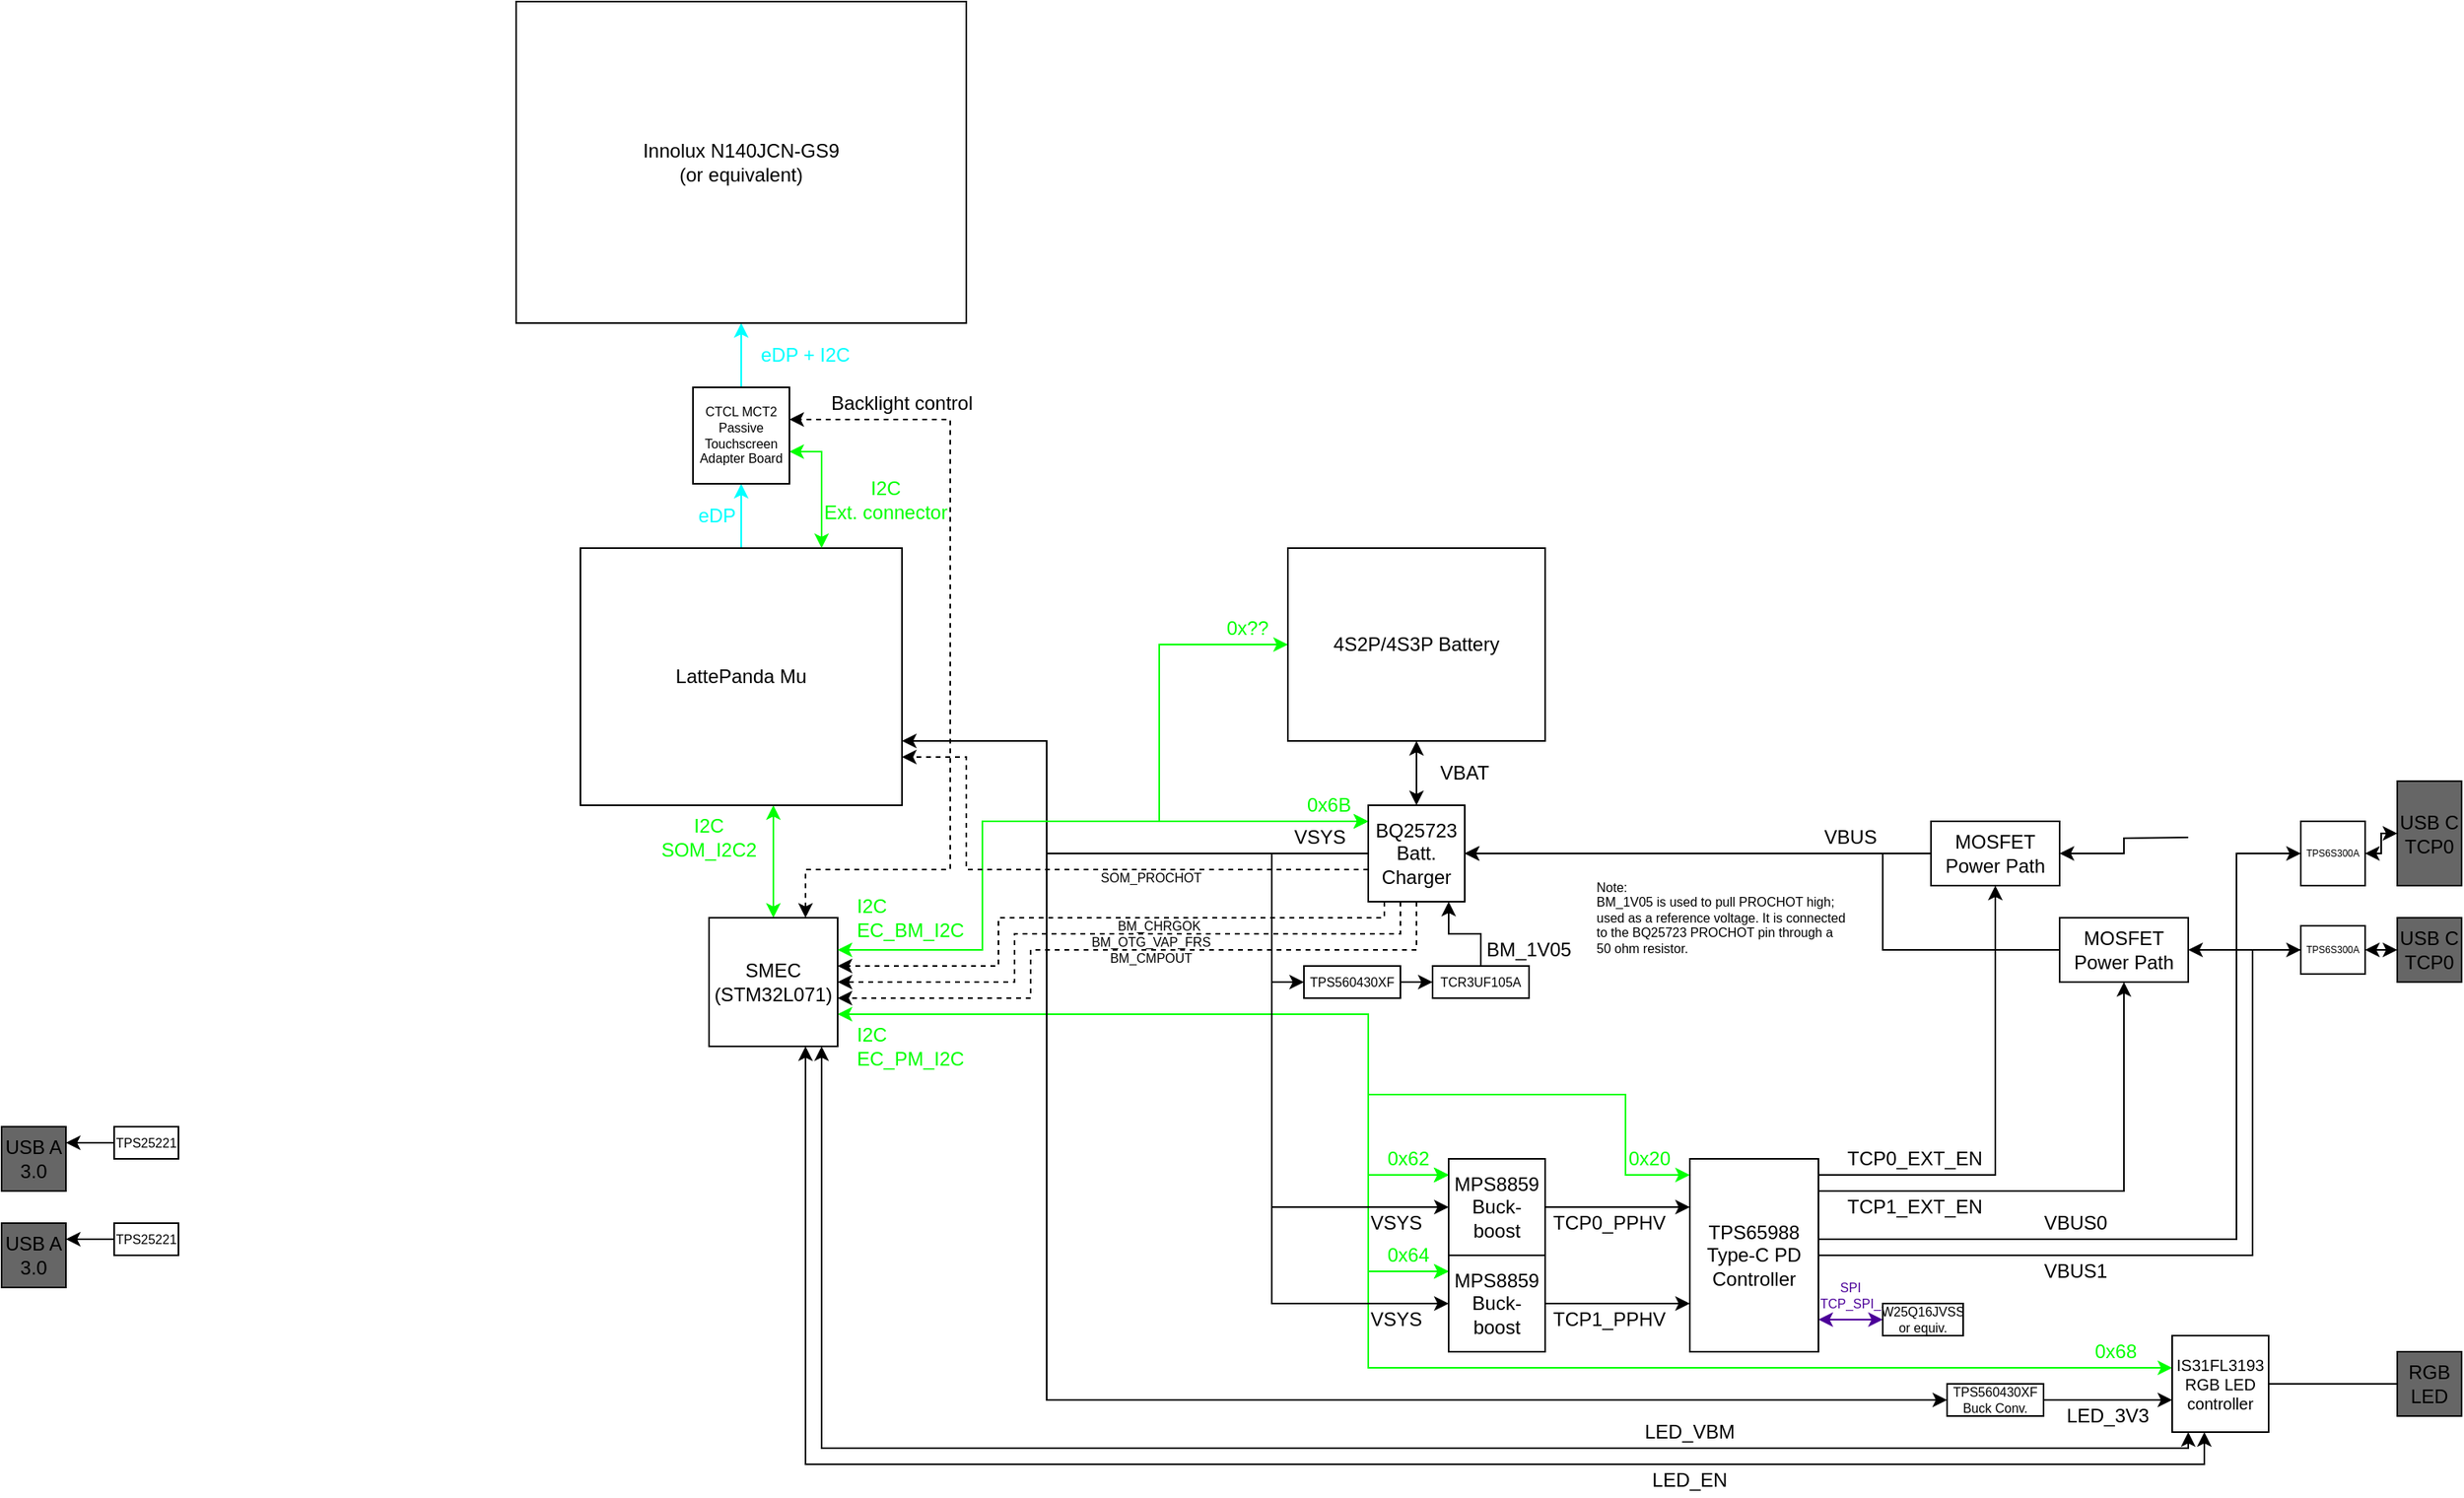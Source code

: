 <mxfile>
    <diagram id="gnzdYdhuvSY75RCVN-U1" name="Page-1">
        <mxGraphModel dx="305" dy="208" grid="1" gridSize="10" guides="1" tooltips="1" connect="1" arrows="1" fold="1" page="1" pageScale="1" pageWidth="2339" pageHeight="3300" math="0" shadow="0">
            <root>
                <mxCell id="0"/>
                <mxCell id="1" parent="0"/>
                <mxCell id="14" style="edgeStyle=none;html=1;exitX=0.5;exitY=0;exitDx=0;exitDy=0;entryX=0.5;entryY=1;entryDx=0;entryDy=0;fontSize=8;strokeColor=#00FFFF;" parent="1" source="3" target="8" edge="1">
                    <mxGeometry relative="1" as="geometry"/>
                </mxCell>
                <mxCell id="122" style="edgeStyle=none;html=1;exitX=0;exitY=1;exitDx=120;exitDy=0;exitPerimeter=0;entryX=0;entryY=0;entryDx=40;entryDy=0;entryPerimeter=0;strokeColor=#00FF00;fontSize=8;fontColor=#4C0099;startArrow=classic;startFill=1;" edge="1" parent="1" source="3" target="11">
                    <mxGeometry relative="1" as="geometry"/>
                </mxCell>
                <mxCell id="3" value="LattePanda Mu" style="rounded=0;whiteSpace=wrap;html=1;points=[[1,0,0,0,10],[1,0,0,0,20],[1,0,0,0,30],[1,0,0,0,40],[1,0,0,0,50],[1,0,0,0,60],[1,0,0,0,70],[1,0,0,0,80],[1,0,0,0,90],[1,0,0,0,100],[1,0,0,0,110],[1,0,0,0,120],[1,0,0,0,130],[1,0,0,0,140],[1,0,0,0,150],[0,0,0,0,10],[0,0,0,0,20],[0,0,0,0,30],[0,0,0,0,40],[0,0,0,0,50],[0,0,0,0,60],[0,0,0,0,70],[0,0,0,0,80],[0,0,0,0,90],[0,0,0,0,100],[0,0,0,0,110],[0,0,0,0,120],[0,0,0,0,130],[0,0,0,0,140],[0,0,0,0,150],[0,0,0,10,0],[0,0,0,20,0],[0,0,0,30,0],[0,0,0,40,0],[0,0,0,50,0],[0,0,0,60,0],[0,0,0,70,0],[0,0,0,80,0],[0,0,0,90,0],[0,0,0,100,0],[0,0,0,110,0],[0,0,0,120,0],[0,0,0,130,0],[0,0,0,140,0],[0,0,0,150,0],[0,0,0,160,0],[0,0,0,170,0],[0,0,0,180,0],[0,0,0,190,0],[0,1,0,10,0],[0,1,0,20,0],[0,1,0,30,0],[0,1,0,40,0],[0,1,0,50,0],[0,1,0,60,0],[0,1,0,70,0],[0,1,0,80,0],[0,1,0,90,0],[0,1,0,100,0],[0,1,0,110,0],[0,1,0,120,0],[0,1,0,130,0],[0,1,0,140,0],[0,1,0,150,0],[0,1,0,160,0],[0,1,0,170,0],[0,1,0,180,0],[0,1,0,190,0]];" parent="1" vertex="1">
                    <mxGeometry x="440" y="440" width="200" height="160" as="geometry"/>
                </mxCell>
                <mxCell id="10" style="edgeStyle=none;html=1;exitX=0.5;exitY=0;exitDx=0;exitDy=0;entryX=0.5;entryY=1;entryDx=0;entryDy=0;fontSize=8;strokeColor=#00FFFF;" parent="1" source="8" target="9" edge="1">
                    <mxGeometry relative="1" as="geometry"/>
                </mxCell>
                <mxCell id="18" style="edgeStyle=orthogonalEdgeStyle;rounded=0;html=1;exitX=1;exitY=0;exitDx=0;exitDy=40;entryX=0.75;entryY=0;entryDx=0;entryDy=0;strokeColor=#00FF00;fontSize=8;startArrow=classic;startFill=1;exitPerimeter=0;" parent="1" source="8" target="3" edge="1">
                    <mxGeometry relative="1" as="geometry"/>
                </mxCell>
                <mxCell id="8" value="CTCL MCT2 Passive Touchscreen Adapter Board" style="rounded=0;whiteSpace=wrap;html=1;points=[[1,0,0,0,10],[1,0,0,0,20],[1,0,0,0,30],[1,0,0,0,40],[1,0,0,0,50],[0,0,0,0,10],[0,0,0,0,20],[0,0,0,0,30],[0,0,0,0,40],[0,0,0,0,50],[0,0,0,10,0],[0,0,0,20,0],[0,0,0,30,0],[0,0,0,40,0],[0,0,0,50,0],[0,1,0,10,0],[0,1,0,20,0],[0,1,0,30,0],[0,1,0,40,0],[0,1,0,50,0]];fontSize=8;" parent="1" vertex="1">
                    <mxGeometry x="510" y="340" width="60" height="60" as="geometry"/>
                </mxCell>
                <mxCell id="9" value="Innolux N140JCN-GS9&lt;br style=&quot;font-size: 12px;&quot;&gt;(or equivalent)" style="rounded=0;whiteSpace=wrap;html=1;fontSize=12;" parent="1" vertex="1">
                    <mxGeometry x="400" y="100" width="280" height="200" as="geometry"/>
                </mxCell>
                <mxCell id="58" style="edgeStyle=orthogonalEdgeStyle;rounded=0;html=1;entryX=1;entryY=0;entryDx=0;entryDy=20;strokeColor=default;fontSize=12;startArrow=classic;startFill=1;dashed=1;entryPerimeter=0;exitX=0;exitY=0;exitDx=60;exitDy=0;exitPerimeter=0;" parent="1" source="11" target="8" edge="1">
                    <mxGeometry relative="1" as="geometry">
                        <mxPoint x="760" y="430" as="sourcePoint"/>
                        <Array as="points">
                            <mxPoint x="580" y="640"/>
                            <mxPoint x="670" y="640"/>
                            <mxPoint x="670" y="360"/>
                        </Array>
                    </mxGeometry>
                </mxCell>
                <mxCell id="79" style="edgeStyle=orthogonalEdgeStyle;rounded=0;html=1;entryX=0;entryY=0;entryDx=0;entryDy=10;entryPerimeter=0;strokeColor=#00FF00;fontSize=12;startArrow=classic;startFill=1;endArrow=classic;endFill=1;exitX=1;exitY=0;exitDx=0;exitDy=60;exitPerimeter=0;" parent="1" source="11" target="42" edge="1">
                    <mxGeometry relative="1" as="geometry">
                        <Array as="points">
                            <mxPoint x="930" y="730"/>
                            <mxPoint x="930" y="830"/>
                        </Array>
                        <mxPoint x="890" y="500" as="sourcePoint"/>
                    </mxGeometry>
                </mxCell>
                <mxCell id="11" value="SMEC&lt;br&gt;(STM32L071)" style="rounded=0;whiteSpace=wrap;html=1;points=[[1,0,0,0,10],[1,0,0,0,20],[1,0,0,0,30],[1,0,0,0,40],[1,0,0,0,50],[1,0,0,0,60],[1,0,0,0,70],[0,0,0,0,10],[0,0,0,0,20],[0,0,0,0,30],[0,0,0,0,40],[0,0,0,0,50],[0,0,0,0,60],[0,0,0,0,70],[0,0,0,10,0],[0,0,0,20,0],[0,0,0,30,0],[0,0,0,40,0],[0,0,0,50,0],[0,0,0,60,0],[0,0,0,70,0],[0,1,0,10,0],[0,1,0,20,0],[0,1,0,30,0],[0,1,0,40,0],[0,1,0,50,0],[0,1,0,60,0],[0,1,0,70,0]];" parent="1" vertex="1">
                    <mxGeometry x="520" y="670" width="80" height="80" as="geometry"/>
                </mxCell>
                <mxCell id="12" value="eDP + I2C" style="text;html=1;strokeColor=none;fillColor=none;align=center;verticalAlign=middle;whiteSpace=wrap;rounded=0;fontSize=12;fontColor=#00FFFF;" parent="1" vertex="1">
                    <mxGeometry x="550" y="310" width="60" height="20" as="geometry"/>
                </mxCell>
                <mxCell id="19" value="eDP" style="text;html=1;strokeColor=none;fillColor=none;align=center;verticalAlign=middle;whiteSpace=wrap;rounded=0;fontSize=12;fontColor=#00FFFF;" parent="1" vertex="1">
                    <mxGeometry x="510" y="410" width="30" height="20" as="geometry"/>
                </mxCell>
                <mxCell id="27" style="edgeStyle=orthogonalEdgeStyle;html=1;exitX=1;exitY=0;exitDx=0;exitDy=10;exitPerimeter=0;entryX=0.5;entryY=1;entryDx=0;entryDy=0;rounded=0;" parent="1" source="31" target="35" edge="1">
                    <mxGeometry relative="1" as="geometry"/>
                </mxCell>
                <mxCell id="28" style="edgeStyle=orthogonalEdgeStyle;html=1;exitX=1;exitY=0;exitDx=0;exitDy=20;exitPerimeter=0;entryX=0.5;entryY=1;entryDx=0;entryDy=0;rounded=0;" parent="1" source="31" target="33" edge="1">
                    <mxGeometry relative="1" as="geometry"/>
                </mxCell>
                <mxCell id="29" style="edgeStyle=orthogonalEdgeStyle;html=1;exitX=1;exitY=0;exitDx=0;exitDy=50;exitPerimeter=0;entryX=0;entryY=0.5;entryDx=0;entryDy=0;rounded=0;" parent="1" source="31" target="112" edge="1">
                    <mxGeometry relative="1" as="geometry">
                        <Array as="points">
                            <mxPoint x="1470" y="870"/>
                            <mxPoint x="1470" y="630"/>
                        </Array>
                    </mxGeometry>
                </mxCell>
                <mxCell id="30" style="edgeStyle=orthogonalEdgeStyle;html=1;exitX=1;exitY=0;exitDx=0;exitDy=60;exitPerimeter=0;entryX=0;entryY=0.5;entryDx=0;entryDy=0;rounded=0;" parent="1" source="31" target="111" edge="1">
                    <mxGeometry relative="1" as="geometry">
                        <Array as="points">
                            <mxPoint x="1480" y="880"/>
                            <mxPoint x="1480" y="690"/>
                        </Array>
                    </mxGeometry>
                </mxCell>
                <mxCell id="118" style="edgeStyle=none;html=1;exitX=1;exitY=0;exitDx=0;exitDy=100;exitPerimeter=0;entryX=0;entryY=0;entryDx=0;entryDy=10;entryPerimeter=0;fontSize=8;startArrow=classic;startFill=1;strokeColor=#4C0099;" edge="1" parent="1" source="31" target="117">
                    <mxGeometry relative="1" as="geometry"/>
                </mxCell>
                <mxCell id="31" value="TPS65988&lt;br&gt;Type-C PD&lt;br&gt;Controller" style="rounded=0;whiteSpace=wrap;html=1;points=[[1,0,0,0,10],[1,0,0,0,20],[1,0,0,0,30],[1,0,0,0,40],[1,0,0,0,50],[1,0,0,0,60],[1,0,0,0,70],[1,0,0,0,80],[1,0,0,0,90],[1,0,0,0,100],[1,0,0,0,110],[0,0,0,0,10],[0,0,0,0,20],[0,0,0,0,30],[0,0,0,0,40],[0,0,0,0,50],[0,0,0,0,60],[0,0,0,0,70],[0,0,0,0,80],[0,0,0,0,90],[0,0,0,0,100],[0,0,0,0,110],[0,0,0,10,0],[0,0,0,20,0],[0,0,0,30,0],[0,0,0,40,0],[0,0,0,50,0],[0,0,0,60,0],[0,0,0,70,0],[0,1,0,10,0],[0,1,0,20,0],[0,1,0,30,0],[0,1,0,40,0],[0,1,0,50,0],[0,1,0,60,0],[0,1,0,70,0]];" parent="1" vertex="1">
                    <mxGeometry x="1130" y="820" width="80" height="120" as="geometry"/>
                </mxCell>
                <mxCell id="32" style="edgeStyle=orthogonalEdgeStyle;html=1;exitX=0;exitY=0.5;exitDx=0;exitDy=0;entryX=1;entryY=0.5;entryDx=0;entryDy=0;rounded=0;" parent="1" source="33" target="63" edge="1">
                    <mxGeometry relative="1" as="geometry">
                        <Array as="points">
                            <mxPoint x="1250" y="690"/>
                            <mxPoint x="1250" y="630"/>
                        </Array>
                        <mxPoint x="1100" y="630" as="targetPoint"/>
                    </mxGeometry>
                </mxCell>
                <mxCell id="33" value="MOSFET&lt;br style=&quot;border-color: var(--border-color);&quot;&gt;Power Path" style="rounded=0;whiteSpace=wrap;html=1;" parent="1" vertex="1">
                    <mxGeometry x="1360" y="670" width="80" height="40" as="geometry"/>
                </mxCell>
                <mxCell id="34" style="edgeStyle=orthogonalEdgeStyle;html=1;exitX=0;exitY=0.5;exitDx=0;exitDy=0;entryX=1;entryY=0.5;entryDx=0;entryDy=0;rounded=0;" parent="1" source="35" target="63" edge="1">
                    <mxGeometry relative="1" as="geometry">
                        <mxPoint x="1100" y="630" as="targetPoint"/>
                    </mxGeometry>
                </mxCell>
                <mxCell id="35" value="MOSFET&lt;br&gt;Power Path" style="rounded=0;whiteSpace=wrap;html=1;" parent="1" vertex="1">
                    <mxGeometry x="1280" y="610" width="80" height="40" as="geometry"/>
                </mxCell>
                <mxCell id="36" style="edgeStyle=orthogonalEdgeStyle;html=1;exitX=0;exitY=0.5;exitDx=0;exitDy=0;entryX=1;entryY=0.5;entryDx=0;entryDy=0;rounded=0;" parent="1" source="111" target="33" edge="1">
                    <mxGeometry relative="1" as="geometry"/>
                </mxCell>
                <mxCell id="37" value="USB C&lt;br&gt;TCP0" style="rounded=0;whiteSpace=wrap;html=1;fillColor=#666666;" parent="1" vertex="1">
                    <mxGeometry x="1570" y="670" width="40" height="40" as="geometry"/>
                </mxCell>
                <mxCell id="38" style="edgeStyle=orthogonalEdgeStyle;html=1;entryX=1;entryY=0.5;entryDx=0;entryDy=0;rounded=0;" parent="1" target="35" edge="1">
                    <mxGeometry relative="1" as="geometry">
                        <mxPoint x="1440" y="620" as="sourcePoint"/>
                    </mxGeometry>
                </mxCell>
                <mxCell id="39" value="USB C&lt;br&gt;TCP0" style="rounded=0;whiteSpace=wrap;html=1;fillColor=#666666;" parent="1" vertex="1">
                    <mxGeometry x="1570" y="585" width="40" height="65" as="geometry"/>
                </mxCell>
                <mxCell id="41" style="edgeStyle=orthogonalEdgeStyle;html=1;exitX=1;exitY=0.5;exitDx=0;exitDy=0;entryX=0;entryY=0;entryDx=0;entryDy=30;entryPerimeter=0;rounded=0;" parent="1" source="42" target="31" edge="1">
                    <mxGeometry relative="1" as="geometry"/>
                </mxCell>
                <mxCell id="80" style="edgeStyle=orthogonalEdgeStyle;rounded=0;html=1;exitX=0;exitY=0;exitDx=0;exitDy=10;exitPerimeter=0;entryX=0;entryY=0;entryDx=0;entryDy=10;entryPerimeter=0;strokeColor=#00FF00;fontSize=12;startArrow=classic;startFill=1;endArrow=classic;endFill=1;" parent="1" source="42" target="44" edge="1">
                    <mxGeometry relative="1" as="geometry">
                        <Array as="points">
                            <mxPoint x="930" y="830"/>
                            <mxPoint x="930" y="890"/>
                        </Array>
                    </mxGeometry>
                </mxCell>
                <mxCell id="81" style="edgeStyle=orthogonalEdgeStyle;rounded=0;html=1;exitX=0;exitY=0;exitDx=0;exitDy=10;exitPerimeter=0;entryX=0;entryY=0;entryDx=0;entryDy=10;entryPerimeter=0;strokeColor=#00FF00;fontSize=12;startArrow=classic;startFill=1;endArrow=classic;endFill=1;" parent="1" source="42" target="31" edge="1">
                    <mxGeometry relative="1" as="geometry">
                        <Array as="points">
                            <mxPoint x="930" y="830"/>
                            <mxPoint x="930" y="780"/>
                            <mxPoint x="1090" y="780"/>
                            <mxPoint x="1090" y="830"/>
                        </Array>
                    </mxGeometry>
                </mxCell>
                <mxCell id="42" value="MPS8859&lt;br&gt;Buck-boost" style="rounded=0;whiteSpace=wrap;html=1;points=[[1,0,0,0,10],[1,0,0,0,20],[1,0,0,0,30],[1,0,0,0,40],[1,0,0,0,50],[0,0,0,0,10],[0,0,0,0,20],[0,0,0,0,30],[0,0,0,0,40],[0,0,0,0,50],[0,0,0,10,0],[0,0,0,20,0],[0,0,0,30,0],[0,0,0,40,0],[0,0,0,50,0],[0,1,0,10,0],[0,1,0,20,0],[0,1,0,30,0],[0,1,0,40,0],[0,1,0,50,0]];" parent="1" vertex="1">
                    <mxGeometry x="980" y="820" width="60" height="60" as="geometry"/>
                </mxCell>
                <mxCell id="43" style="edgeStyle=orthogonalEdgeStyle;html=1;exitX=1;exitY=0.5;exitDx=0;exitDy=0;entryX=0;entryY=0;entryDx=0;entryDy=90;entryPerimeter=0;rounded=0;" parent="1" source="44" target="31" edge="1">
                    <mxGeometry relative="1" as="geometry"/>
                </mxCell>
                <mxCell id="85" style="edgeStyle=orthogonalEdgeStyle;rounded=0;html=1;exitX=0;exitY=0;exitDx=0;exitDy=10;exitPerimeter=0;entryX=0;entryY=0;entryDx=0;entryDy=20;entryPerimeter=0;strokeColor=#00FF00;fontSize=10;startArrow=classic;startFill=1;endArrow=classic;endFill=1;" parent="1" source="44" target="82" edge="1">
                    <mxGeometry relative="1" as="geometry">
                        <Array as="points">
                            <mxPoint x="930" y="890"/>
                            <mxPoint x="930" y="950"/>
                        </Array>
                    </mxGeometry>
                </mxCell>
                <mxCell id="44" value="MPS8859&lt;br style=&quot;border-color: var(--border-color);&quot;&gt;Buck-boost" style="rounded=0;whiteSpace=wrap;html=1;points=[[1,0,0,0,10],[1,0,0,0,20],[1,0,0,0,30],[1,0,0,0,40],[1,0,0,0,50],[0,0,0,0,10],[0,0,0,0,20],[0,0,0,0,30],[0,0,0,0,40],[0,0,0,0,50],[0,0,0,10,0],[0,0,0,20,0],[0,0,0,30,0],[0,0,0,40,0],[0,0,0,50,0],[0,1,0,10,0],[0,1,0,20,0],[0,1,0,30,0],[0,1,0,40,0],[0,1,0,50,0]];" parent="1" vertex="1">
                    <mxGeometry x="980" y="880" width="60" height="60" as="geometry"/>
                </mxCell>
                <mxCell id="45" value="VBUS1" style="text;html=1;strokeColor=none;fillColor=none;align=center;verticalAlign=middle;whiteSpace=wrap;rounded=0;" parent="1" vertex="1">
                    <mxGeometry x="1340" y="880" width="60" height="20" as="geometry"/>
                </mxCell>
                <mxCell id="46" value="VBUS0" style="text;html=1;strokeColor=none;fillColor=none;align=center;verticalAlign=middle;whiteSpace=wrap;rounded=0;" parent="1" vertex="1">
                    <mxGeometry x="1340" y="850" width="60" height="20" as="geometry"/>
                </mxCell>
                <mxCell id="47" value="TCP0_PPHV" style="text;html=1;strokeColor=none;fillColor=none;align=center;verticalAlign=middle;whiteSpace=wrap;rounded=0;" parent="1" vertex="1">
                    <mxGeometry x="1040" y="850" width="80" height="20" as="geometry"/>
                </mxCell>
                <mxCell id="48" value="TCP1_PPHV" style="text;html=1;strokeColor=none;fillColor=none;align=center;verticalAlign=middle;whiteSpace=wrap;rounded=0;" parent="1" vertex="1">
                    <mxGeometry x="1040" y="910" width="80" height="20" as="geometry"/>
                </mxCell>
                <mxCell id="49" value="TCP0_EXT_EN" style="text;html=1;strokeColor=none;fillColor=none;align=center;verticalAlign=middle;whiteSpace=wrap;rounded=0;" parent="1" vertex="1">
                    <mxGeometry x="1220" y="810" width="100" height="20" as="geometry"/>
                </mxCell>
                <mxCell id="50" value="TCP1_EXT_EN" style="text;html=1;strokeColor=none;fillColor=none;align=center;verticalAlign=middle;whiteSpace=wrap;rounded=0;" parent="1" vertex="1">
                    <mxGeometry x="1220" y="840" width="100" height="20" as="geometry"/>
                </mxCell>
                <mxCell id="59" value="Backlight control" style="text;html=1;strokeColor=none;fillColor=none;align=center;verticalAlign=middle;whiteSpace=wrap;rounded=0;fontSize=12;" parent="1" vertex="1">
                    <mxGeometry x="590" y="340" width="100" height="20" as="geometry"/>
                </mxCell>
                <mxCell id="61" value="VBUS" style="text;html=1;strokeColor=none;fillColor=none;align=center;verticalAlign=middle;whiteSpace=wrap;rounded=0;" parent="1" vertex="1">
                    <mxGeometry x="1200" y="610" width="60" height="20" as="geometry"/>
                </mxCell>
                <mxCell id="67" style="edgeStyle=orthogonalEdgeStyle;rounded=0;html=1;exitX=0;exitY=0.5;exitDx=0;exitDy=0;entryX=1;entryY=0.75;entryDx=0;entryDy=0;strokeColor=default;fontSize=12;startArrow=none;startFill=0;endArrow=classic;endFill=1;" parent="1" source="63" target="3" edge="1">
                    <mxGeometry relative="1" as="geometry">
                        <Array as="points">
                            <mxPoint x="730" y="630"/>
                            <mxPoint x="730" y="560"/>
                        </Array>
                    </mxGeometry>
                </mxCell>
                <mxCell id="72" style="edgeStyle=orthogonalEdgeStyle;rounded=0;html=1;exitX=0;exitY=0.5;exitDx=0;exitDy=0;strokeColor=default;fontSize=12;startArrow=none;startFill=0;endArrow=classic;endFill=1;entryX=0;entryY=0;entryDx=0;entryDy=30;entryPerimeter=0;" parent="1" source="63" target="42" edge="1">
                    <mxGeometry relative="1" as="geometry">
                        <mxPoint x="910" y="800" as="targetPoint"/>
                        <Array as="points">
                            <mxPoint x="870" y="630"/>
                            <mxPoint x="870" y="850"/>
                        </Array>
                    </mxGeometry>
                </mxCell>
                <mxCell id="73" style="edgeStyle=orthogonalEdgeStyle;rounded=0;html=1;exitX=0;exitY=0.5;exitDx=0;exitDy=0;strokeColor=default;fontSize=12;startArrow=none;startFill=0;endArrow=classic;endFill=1;entryX=0;entryY=0;entryDx=0;entryDy=30;entryPerimeter=0;" parent="1" source="63" target="44" edge="1">
                    <mxGeometry relative="1" as="geometry">
                        <mxPoint x="910" y="860" as="targetPoint"/>
                        <Array as="points">
                            <mxPoint x="870" y="630"/>
                            <mxPoint x="870" y="910"/>
                        </Array>
                    </mxGeometry>
                </mxCell>
                <mxCell id="89" style="edgeStyle=orthogonalEdgeStyle;rounded=0;html=1;exitX=0;exitY=0;exitDx=0;exitDy=10;exitPerimeter=0;strokeColor=#00FF00;fontSize=10;fontColor=#00FF00;startArrow=classic;startFill=1;endArrow=classic;endFill=1;entryX=1;entryY=0;entryDx=0;entryDy=20;entryPerimeter=0;" parent="1" source="63" target="11" edge="1">
                    <mxGeometry relative="1" as="geometry">
                        <Array as="points">
                            <mxPoint x="690" y="610"/>
                            <mxPoint x="690" y="690"/>
                        </Array>
                        <mxPoint x="1010" y="500" as="targetPoint"/>
                    </mxGeometry>
                </mxCell>
                <mxCell id="106" style="edgeStyle=orthogonalEdgeStyle;rounded=0;html=1;exitX=0;exitY=0;exitDx=0;exitDy=30;exitPerimeter=0;entryX=0;entryY=0.5;entryDx=0;entryDy=0;entryPerimeter=0;strokeColor=#000000;fontSize=8;fontColor=#000000;startArrow=none;startFill=0;endArrow=classic;endFill=1;" parent="1" source="63" target="103" edge="1">
                    <mxGeometry relative="1" as="geometry">
                        <Array as="points">
                            <mxPoint x="730" y="630"/>
                            <mxPoint x="730" y="970"/>
                        </Array>
                    </mxGeometry>
                </mxCell>
                <mxCell id="136" style="edgeStyle=orthogonalEdgeStyle;rounded=0;html=1;exitX=0;exitY=0;exitDx=0;exitDy=30;exitPerimeter=0;entryX=0;entryY=0;entryDx=0;entryDy=10;entryPerimeter=0;strokeColor=#000000;fontSize=8;fontColor=#4C0099;startArrow=none;startFill=0;" edge="1" parent="1" source="63" target="129">
                    <mxGeometry relative="1" as="geometry">
                        <Array as="points">
                            <mxPoint x="870" y="630"/>
                            <mxPoint x="870" y="710"/>
                        </Array>
                    </mxGeometry>
                </mxCell>
                <mxCell id="140" style="edgeStyle=orthogonalEdgeStyle;rounded=0;html=1;exitX=0;exitY=0;exitDx=0;exitDy=40;exitPerimeter=0;entryX=1;entryY=0;entryDx=0;entryDy=130;entryPerimeter=0;strokeColor=#000000;fontSize=8;fontColor=#4C0099;startArrow=none;startFill=0;dashed=1;" edge="1" parent="1" source="63" target="3">
                    <mxGeometry relative="1" as="geometry">
                        <Array as="points">
                            <mxPoint x="680" y="640"/>
                            <mxPoint x="680" y="570"/>
                        </Array>
                    </mxGeometry>
                </mxCell>
                <mxCell id="144" style="edgeStyle=orthogonalEdgeStyle;rounded=0;html=1;entryX=1;entryY=0;entryDx=0;entryDy=30;entryPerimeter=0;strokeColor=#000000;fontSize=8;fontColor=#000000;startArrow=none;startFill=0;dashed=1;" edge="1" parent="1" target="11">
                    <mxGeometry relative="1" as="geometry">
                        <mxPoint x="940" y="660" as="sourcePoint"/>
                        <Array as="points">
                            <mxPoint x="940" y="670"/>
                            <mxPoint x="700" y="670"/>
                            <mxPoint x="700" y="700"/>
                        </Array>
                    </mxGeometry>
                </mxCell>
                <mxCell id="146" style="edgeStyle=orthogonalEdgeStyle;rounded=0;html=1;exitX=0;exitY=1;exitDx=20;exitDy=0;exitPerimeter=0;entryX=1;entryY=0;entryDx=0;entryDy=40;entryPerimeter=0;dashed=1;strokeColor=#000000;fontSize=8;fontColor=#000000;startArrow=none;startFill=0;" edge="1" parent="1" source="63" target="11">
                    <mxGeometry relative="1" as="geometry">
                        <Array as="points">
                            <mxPoint x="950" y="680"/>
                            <mxPoint x="710" y="680"/>
                            <mxPoint x="710" y="710"/>
                        </Array>
                    </mxGeometry>
                </mxCell>
                <mxCell id="148" style="edgeStyle=orthogonalEdgeStyle;rounded=0;html=1;exitX=0;exitY=1;exitDx=30;exitDy=0;exitPerimeter=0;entryX=1;entryY=0;entryDx=0;entryDy=50;entryPerimeter=0;dashed=1;strokeColor=#000000;fontSize=8;fontColor=#000000;startArrow=none;startFill=0;" edge="1" parent="1" source="63" target="11">
                    <mxGeometry relative="1" as="geometry">
                        <Array as="points">
                            <mxPoint x="960" y="690"/>
                            <mxPoint x="720" y="690"/>
                            <mxPoint x="720" y="720"/>
                        </Array>
                    </mxGeometry>
                </mxCell>
                <mxCell id="63" value="BQ25723&lt;br&gt;Batt. Charger" style="rounded=0;whiteSpace=wrap;html=1;points=[[1,0,0,0,10],[1,0,0,0,20],[1,0,0,0,30],[1,0,0,0,40],[1,0,0,0,50],[0,0,0,0,10],[0,0,0,0,20],[0,0,0,0,30],[0,0,0,0,40],[0,0,0,0,50],[0,0,0,10,0],[0,0,0,20,0],[0,0,0,30,0],[0,0,0,40,0],[0,0,0,50,0],[0,1,0,10,0],[0,1,0,20,0],[0,1,0,30,0],[0,1,0,40,0],[0,1,0,50,0]];" parent="1" vertex="1">
                    <mxGeometry x="930" y="600" width="60" height="60" as="geometry"/>
                </mxCell>
                <mxCell id="78" style="edgeStyle=orthogonalEdgeStyle;rounded=0;html=1;exitX=0.5;exitY=1;exitDx=0;exitDy=0;strokeColor=default;fontSize=12;startArrow=classic;startFill=1;endArrow=classic;endFill=1;entryX=0;entryY=0;entryDx=30;entryDy=0;entryPerimeter=0;" parent="1" source="64" target="63" edge="1">
                    <mxGeometry relative="1" as="geometry">
                        <mxPoint x="970" y="590" as="targetPoint"/>
                    </mxGeometry>
                </mxCell>
                <mxCell id="97" style="edgeStyle=orthogonalEdgeStyle;rounded=0;html=1;exitX=0;exitY=0.5;exitDx=0;exitDy=0;entryX=0;entryY=0;entryDx=0;entryDy=10;entryPerimeter=0;strokeColor=#00FF00;fontSize=8;fontColor=#00FF00;startArrow=classic;startFill=1;endArrow=classic;endFill=1;" parent="1" source="64" target="63" edge="1">
                    <mxGeometry relative="1" as="geometry">
                        <Array as="points">
                            <mxPoint x="800" y="500"/>
                            <mxPoint x="800" y="610"/>
                        </Array>
                    </mxGeometry>
                </mxCell>
                <mxCell id="64" value="4S2P/4S3P Battery" style="rounded=0;whiteSpace=wrap;html=1;points=[[1,0,0,0,10],[1,0,0,0,20],[1,0,0,0,30],[1,0,0,0,40],[1,0,0,0,50],[1,0,0,0,60],[1,0,0,0,70],[1,0,0,0,80],[1,0,0,0,90],[1,0,0,0,100],[1,0,0,0,110],[0,0,0,0,10],[0,0,0,0,20],[0,0,0,0,30],[0,0,0,0,40],[0,0,0,0,50],[0,0,0,0,60],[0,0,0,0,70],[0,0,0,0,80],[0,0,0,0,90],[0,0,0,0,100],[0,0,0,0,110],[0,0,0,10,0],[0,0,0,20,0],[0,0,0,30,0],[0,0,0,40,0],[0,0,0,50,0],[0,0,0,60,0],[0,0,0,70,0],[0,0,0,80,0],[0,0,0,90,0],[0,0,0,100,0],[0,0,0,110,0],[0,0,0,120,0],[0,0,0,130,0],[0,0,0,140,0],[0,0,0,150,0],[0,1,0,10,0],[0,1,0,20,0],[0,1,0,30,0],[0,1,0,40,0],[0,1,0,50,0],[0,1,0,60,0],[0,1,0,70,0],[0,1,0,80,0],[0,1,0,90,0],[0,1,0,100,0],[0,1,0,110,0],[0,1,0,120,0],[0,1,0,130,0],[0,1,0,140,0],[0,1,0,150,0]];" parent="1" vertex="1">
                    <mxGeometry x="880" y="440" width="160" height="120" as="geometry"/>
                </mxCell>
                <mxCell id="66" value="VBAT" style="text;html=1;strokeColor=none;fillColor=none;align=center;verticalAlign=middle;whiteSpace=wrap;rounded=0;" parent="1" vertex="1">
                    <mxGeometry x="960" y="570" width="60" height="20" as="geometry"/>
                </mxCell>
                <mxCell id="68" value="VSYS" style="text;html=1;strokeColor=none;fillColor=none;align=center;verticalAlign=middle;whiteSpace=wrap;rounded=0;" parent="1" vertex="1">
                    <mxGeometry x="880" y="610" width="40" height="20" as="geometry"/>
                </mxCell>
                <mxCell id="84" style="edgeStyle=orthogonalEdgeStyle;rounded=0;html=1;exitX=1;exitY=0;exitDx=0;exitDy=30;exitPerimeter=0;entryX=0;entryY=0.5;entryDx=0;entryDy=0;strokeColor=#000000;fontSize=10;startArrow=none;startFill=0;endArrow=none;endFill=0;" parent="1" source="82" target="83" edge="1">
                    <mxGeometry relative="1" as="geometry"/>
                </mxCell>
                <mxCell id="125" style="edgeStyle=orthogonalEdgeStyle;html=1;exitX=0;exitY=1;exitDx=10;exitDy=0;exitPerimeter=0;strokeColor=#000000;fontSize=8;fontColor=#4C0099;startArrow=classic;startFill=1;entryX=0;entryY=1;entryDx=70;entryDy=0;entryPerimeter=0;rounded=0;" edge="1" parent="1" source="82" target="11">
                    <mxGeometry relative="1" as="geometry">
                        <mxPoint x="1060" y="960" as="targetPoint"/>
                    </mxGeometry>
                </mxCell>
                <mxCell id="126" style="edgeStyle=orthogonalEdgeStyle;html=1;exitX=0;exitY=1;exitDx=20;exitDy=0;exitPerimeter=0;entryX=0;entryY=1;entryDx=60;entryDy=0;entryPerimeter=0;strokeColor=#000000;fontSize=8;fontColor=#4C0099;startArrow=classic;startFill=1;rounded=0;" edge="1" parent="1" source="82" target="11">
                    <mxGeometry relative="1" as="geometry">
                        <Array as="points">
                            <mxPoint x="1450" y="1010"/>
                            <mxPoint x="580" y="1010"/>
                        </Array>
                    </mxGeometry>
                </mxCell>
                <mxCell id="82" value="IS31FL3193&lt;br style=&quot;font-size: 10px;&quot;&gt;RGB LED controller" style="rounded=0;whiteSpace=wrap;html=1;points=[[1,0,0,0,10],[1,0,0,0,20],[1,0,0,0,30],[1,0,0,0,40],[1,0,0,0,50],[0,0,0,0,10],[0,0,0,0,20],[0,0,0,0,30],[0,0,0,0,40],[0,0,0,0,50],[0,0,0,10,0],[0,0,0,20,0],[0,0,0,30,0],[0,0,0,40,0],[0,0,0,50,0],[0,1,0,10,0],[0,1,0,20,0],[0,1,0,30,0],[0,1,0,40,0],[0,1,0,50,0]];fontSize=10;" parent="1" vertex="1">
                    <mxGeometry x="1430" y="930" width="60" height="60" as="geometry"/>
                </mxCell>
                <mxCell id="83" value="RGB LED" style="rounded=0;whiteSpace=wrap;html=1;fillColor=#666666;" parent="1" vertex="1">
                    <mxGeometry x="1570" y="940" width="40" height="40" as="geometry"/>
                </mxCell>
                <mxCell id="86" value="I2C&lt;br&gt;EC_PM_I2C" style="text;html=1;strokeColor=none;fillColor=none;align=left;verticalAlign=middle;whiteSpace=wrap;rounded=0;fontSize=12;fontColor=#00FF00;" parent="1" vertex="1">
                    <mxGeometry x="610" y="730" width="80" height="40" as="geometry"/>
                </mxCell>
                <mxCell id="90" value="I2C&lt;br&gt;EC_BM_I2C" style="text;html=1;strokeColor=none;fillColor=none;align=left;verticalAlign=middle;whiteSpace=wrap;rounded=0;fontSize=12;fontColor=#00FF00;" parent="1" vertex="1">
                    <mxGeometry x="610" y="650" width="80" height="40" as="geometry"/>
                </mxCell>
                <mxCell id="91" value="I2C&lt;br&gt;SOM_I2C2" style="text;html=1;strokeColor=none;fillColor=none;align=center;verticalAlign=middle;whiteSpace=wrap;rounded=0;fontSize=12;fontColor=#00FF00;" parent="1" vertex="1">
                    <mxGeometry x="480" y="600" width="80" height="40" as="geometry"/>
                </mxCell>
                <mxCell id="93" value="I2C&lt;br&gt;Ext. connector" style="text;html=1;strokeColor=none;fillColor=none;align=center;verticalAlign=middle;whiteSpace=wrap;rounded=0;fontSize=12;fontColor=#00FF00;" parent="1" vertex="1">
                    <mxGeometry x="590" y="390" width="80" height="40" as="geometry"/>
                </mxCell>
                <mxCell id="101" value="0x62" style="text;html=1;strokeColor=none;fillColor=none;align=left;verticalAlign=middle;whiteSpace=wrap;rounded=0;fontSize=12;fontColor=#00FF00;" parent="1" vertex="1">
                    <mxGeometry x="940" y="810" width="30" height="20" as="geometry"/>
                </mxCell>
                <mxCell id="102" value="0x64" style="text;html=1;strokeColor=none;fillColor=none;align=left;verticalAlign=middle;whiteSpace=wrap;rounded=0;fontSize=12;fontColor=#00FF00;" parent="1" vertex="1">
                    <mxGeometry x="940" y="870" width="30" height="20" as="geometry"/>
                </mxCell>
                <mxCell id="104" style="edgeStyle=orthogonalEdgeStyle;rounded=0;html=1;exitX=1;exitY=0.5;exitDx=0;exitDy=0;exitPerimeter=0;entryX=0;entryY=0;entryDx=0;entryDy=40;entryPerimeter=0;strokeColor=#000000;fontSize=8;fontColor=#000000;startArrow=none;startFill=0;endArrow=classic;endFill=1;" parent="1" source="103" target="82" edge="1">
                    <mxGeometry relative="1" as="geometry">
                        <Array as="points">
                            <mxPoint x="1410" y="970"/>
                            <mxPoint x="1410" y="970"/>
                        </Array>
                    </mxGeometry>
                </mxCell>
                <mxCell id="103" value="TPS560430XF&lt;br&gt;Buck Conv." style="rounded=0;whiteSpace=wrap;html=1;points=[];fontSize=8;horizontal=1;verticalAlign=middle;" parent="1" vertex="1">
                    <mxGeometry x="1290" y="960" width="60" height="20" as="geometry"/>
                </mxCell>
                <mxCell id="105" value="LED_3V3" style="text;html=1;strokeColor=none;fillColor=none;align=center;verticalAlign=middle;whiteSpace=wrap;rounded=0;" parent="1" vertex="1">
                    <mxGeometry x="1360" y="970" width="60" height="20" as="geometry"/>
                </mxCell>
                <mxCell id="107" value="0x68" style="text;html=1;strokeColor=none;fillColor=none;align=left;verticalAlign=middle;whiteSpace=wrap;rounded=0;fontSize=12;fontColor=#00FF00;" parent="1" vertex="1">
                    <mxGeometry x="1380" y="930" width="30" height="20" as="geometry"/>
                </mxCell>
                <mxCell id="108" value="0x20" style="text;html=1;strokeColor=none;fillColor=none;align=left;verticalAlign=middle;whiteSpace=wrap;rounded=0;fontSize=12;fontColor=#00FF00;" parent="1" vertex="1">
                    <mxGeometry x="1090" y="810" width="30" height="20" as="geometry"/>
                </mxCell>
                <mxCell id="114" style="edgeStyle=orthogonalEdgeStyle;rounded=0;html=1;exitX=1;exitY=0.5;exitDx=0;exitDy=0;entryX=0;entryY=0.5;entryDx=0;entryDy=0;strokeColor=#000000;fontSize=6;fontColor=#000000;startArrow=classic;startFill=1;endArrow=classic;endFill=1;" parent="1" source="111" target="37" edge="1">
                    <mxGeometry relative="1" as="geometry"/>
                </mxCell>
                <mxCell id="111" value="TPS6S300A" style="rounded=0;whiteSpace=wrap;html=1;fontSize=6;" parent="1" vertex="1">
                    <mxGeometry x="1510" y="675" width="40" height="30" as="geometry"/>
                </mxCell>
                <mxCell id="113" style="edgeStyle=orthogonalEdgeStyle;rounded=0;html=1;exitX=1;exitY=0.5;exitDx=0;exitDy=0;entryX=0;entryY=0.5;entryDx=0;entryDy=0;strokeColor=#000000;fontSize=6;fontColor=#000000;startArrow=classic;startFill=1;endArrow=classic;endFill=1;" parent="1" source="112" target="39" edge="1">
                    <mxGeometry relative="1" as="geometry"/>
                </mxCell>
                <mxCell id="112" value="TPS6S300A" style="rounded=0;whiteSpace=wrap;html=1;fontSize=6;points=[[1,0,0,0,10],[1,0,0,0,20],[1,0,0,0,30],[0,0,0,0,10],[0,0,0,0,20],[0,0,0,0,30],[0,0,0,10,0],[0,0,0,20,0],[0,0,0,30,0],[0,1,0,10,0],[0,1,0,20,0],[0,1,0,30,0]]&#10;;" parent="1" vertex="1">
                    <mxGeometry x="1510" y="610" width="40" height="40" as="geometry"/>
                </mxCell>
                <mxCell id="115" value="0x??" style="text;html=1;strokeColor=none;fillColor=none;align=left;verticalAlign=middle;whiteSpace=wrap;rounded=0;fontSize=12;fontColor=#00FF00;" parent="1" vertex="1">
                    <mxGeometry x="840" y="480" width="30" height="20" as="geometry"/>
                </mxCell>
                <mxCell id="116" value="0x6B" style="text;html=1;strokeColor=none;fillColor=none;align=left;verticalAlign=middle;whiteSpace=wrap;rounded=0;fontSize=12;fontColor=#00FF00;" parent="1" vertex="1">
                    <mxGeometry x="890" y="590" width="30" height="20" as="geometry"/>
                </mxCell>
                <mxCell id="117" value="W25Q16JVSS&lt;br&gt;or equiv." style="rounded=0;whiteSpace=wrap;html=1;points=[[1,0,0,0,10],[0,0,0,0,10],[0,0,0,10,0],[0,0,0,20,0],[0,0,0,30,0],[0,0,0,40,0],[0,1,0,10,0],[0,1,0,20,0],[0,1,0,30,0],[0,1,0,40,0]];fontSize=8;" vertex="1" parent="1">
                    <mxGeometry x="1250" y="910" width="50" height="20" as="geometry"/>
                </mxCell>
                <mxCell id="119" value="SPI&lt;br style=&quot;font-size: 8px;&quot;&gt;TCP_SPI_" style="text;html=1;strokeColor=none;fillColor=none;align=center;verticalAlign=middle;whiteSpace=wrap;rounded=0;fontColor=#4C0099;fontSize=8;" vertex="1" parent="1">
                    <mxGeometry x="1210" y="890" width="40" height="30" as="geometry"/>
                </mxCell>
                <mxCell id="120" value="VSYS" style="text;html=1;strokeColor=none;fillColor=none;align=center;verticalAlign=middle;whiteSpace=wrap;rounded=0;" vertex="1" parent="1">
                    <mxGeometry x="925" y="850" width="45" height="20" as="geometry"/>
                </mxCell>
                <mxCell id="121" value="VSYS" style="text;html=1;strokeColor=none;fillColor=none;align=center;verticalAlign=middle;whiteSpace=wrap;rounded=0;" vertex="1" parent="1">
                    <mxGeometry x="925" y="910" width="45" height="20" as="geometry"/>
                </mxCell>
                <mxCell id="127" value="LED_VBM" style="text;html=1;strokeColor=none;fillColor=none;align=center;verticalAlign=middle;whiteSpace=wrap;rounded=0;" vertex="1" parent="1">
                    <mxGeometry x="1100" y="980" width="60" height="20" as="geometry"/>
                </mxCell>
                <mxCell id="128" value="LED_EN" style="text;html=1;strokeColor=none;fillColor=none;align=center;verticalAlign=middle;whiteSpace=wrap;rounded=0;" vertex="1" parent="1">
                    <mxGeometry x="1100" y="1010" width="60" height="20" as="geometry"/>
                </mxCell>
                <mxCell id="143" style="edgeStyle=orthogonalEdgeStyle;rounded=0;html=1;exitX=1;exitY=0;exitDx=0;exitDy=10;exitPerimeter=0;entryX=0;entryY=0;entryDx=0;entryDy=10;entryPerimeter=0;strokeColor=#000000;fontSize=8;fontColor=#000000;startArrow=none;startFill=0;" edge="1" parent="1" source="129" target="130">
                    <mxGeometry relative="1" as="geometry"/>
                </mxCell>
                <mxCell id="129" value="TPS560430XF" style="rounded=0;whiteSpace=wrap;html=1;points=[[1,0,0,0,10],[0,0,0,0,10],[0,0,0,10,0],[0,0,0,20,0],[0,0,0,30,0],[0,0,0,40,0],[0,0,0,50,0],[0,1,0,10,0],[0,1,0,20,0],[0,1,0,30,0],[0,1,0,40,0],[0,1,0,50,0]]&#10;;fontSize=8;" vertex="1" parent="1">
                    <mxGeometry x="890" y="700" width="60" height="20" as="geometry"/>
                </mxCell>
                <mxCell id="134" style="edgeStyle=orthogonalEdgeStyle;rounded=0;html=1;exitX=0;exitY=0;exitDx=30;exitDy=0;exitPerimeter=0;entryX=0;entryY=1;entryDx=50;entryDy=0;entryPerimeter=0;strokeColor=#000000;fontSize=8;fontColor=#4C0099;startArrow=none;startFill=0;" edge="1" parent="1" source="130" target="63">
                    <mxGeometry relative="1" as="geometry"/>
                </mxCell>
                <mxCell id="130" value="TCR3UF105A" style="rounded=0;whiteSpace=wrap;html=1;points=[[1,0,0,0,10],[0,0,0,0,10],[0,0,0,10,0],[0,0,0,20,0],[0,0,0,30,0],[0,0,0,40,0],[0,0,0,50,0],[0,1,0,10,0],[0,1,0,20,0],[0,1,0,30,0],[0,1,0,40,0],[0,1,0,50,0]]&#10;;fontSize=8;" vertex="1" parent="1">
                    <mxGeometry x="970" y="700" width="60" height="20" as="geometry"/>
                </mxCell>
                <mxCell id="138" value="BM_1V05" style="text;html=1;strokeColor=none;fillColor=none;align=center;verticalAlign=middle;whiteSpace=wrap;rounded=0;" vertex="1" parent="1">
                    <mxGeometry x="1010" y="680" width="40" height="20" as="geometry"/>
                </mxCell>
                <mxCell id="139" value="Note:&lt;br&gt;BM_1V05 is used to pull PROCHOT high; used as a reference voltage. It is connected to the BQ25723 PROCHOT pin through a 50 ohm resistor." style="text;html=1;strokeColor=none;fillColor=none;align=left;verticalAlign=middle;whiteSpace=wrap;rounded=0;fontSize=8;fontColor=#000000;" vertex="1" parent="1">
                    <mxGeometry x="1070" y="640" width="160" height="60" as="geometry"/>
                </mxCell>
                <mxCell id="141" value="SOM_PROCHOT" style="text;html=1;strokeColor=none;fillColor=none;align=center;verticalAlign=middle;whiteSpace=wrap;rounded=0;fontSize=8;" vertex="1" parent="1">
                    <mxGeometry x="760" y="640" width="70" height="10" as="geometry"/>
                </mxCell>
                <mxCell id="145" value="BM_CHRGOK" style="text;html=1;strokeColor=none;fillColor=none;align=center;verticalAlign=middle;whiteSpace=wrap;rounded=0;fontSize=8;" vertex="1" parent="1">
                    <mxGeometry x="760" y="670" width="80" height="10" as="geometry"/>
                </mxCell>
                <mxCell id="147" value="BM_OTG_VAP_FRS" style="text;html=1;strokeColor=none;fillColor=none;align=center;verticalAlign=middle;whiteSpace=wrap;rounded=0;fontSize=8;" vertex="1" parent="1">
                    <mxGeometry x="755" y="680" width="80" height="10" as="geometry"/>
                </mxCell>
                <mxCell id="149" value="BM_CMPOUT" style="text;html=1;strokeColor=none;fillColor=none;align=center;verticalAlign=middle;whiteSpace=wrap;rounded=0;fontSize=8;" vertex="1" parent="1">
                    <mxGeometry x="755" y="690" width="80" height="10" as="geometry"/>
                </mxCell>
                <mxCell id="151" value="USB A&lt;br&gt;3.0" style="rounded=0;whiteSpace=wrap;html=1;fillColor=#666666;fontStyle=0" vertex="1" parent="1">
                    <mxGeometry x="80" y="800" width="40" height="40" as="geometry"/>
                </mxCell>
                <mxCell id="152" value="USB A&lt;br&gt;3.0" style="rounded=0;whiteSpace=wrap;html=1;fillColor=#666666;" vertex="1" parent="1">
                    <mxGeometry x="80" y="860" width="40" height="40" as="geometry"/>
                </mxCell>
                <mxCell id="159" style="edgeStyle=orthogonalEdgeStyle;rounded=0;html=1;exitX=0;exitY=0.5;exitDx=0;exitDy=0;entryX=1;entryY=0.25;entryDx=0;entryDy=0;strokeColor=#000000;fontSize=8;fontColor=#000000;startArrow=none;startFill=0;" edge="1" parent="1" source="157" target="151">
                    <mxGeometry relative="1" as="geometry"/>
                </mxCell>
                <mxCell id="157" value="TPS25221" style="rounded=0;whiteSpace=wrap;html=1;fontSize=8;fontColor=#000000;" vertex="1" parent="1">
                    <mxGeometry x="150" y="800" width="40" height="20" as="geometry"/>
                </mxCell>
                <mxCell id="161" style="edgeStyle=orthogonalEdgeStyle;rounded=0;html=1;exitX=0;exitY=0.5;exitDx=0;exitDy=0;entryX=1;entryY=0.25;entryDx=0;entryDy=0;strokeColor=#000000;fontSize=8;fontColor=#000000;startArrow=none;startFill=0;" edge="1" parent="1" source="160" target="152">
                    <mxGeometry relative="1" as="geometry"/>
                </mxCell>
                <mxCell id="160" value="TPS25221" style="rounded=0;whiteSpace=wrap;html=1;fontSize=8;fontColor=#000000;" vertex="1" parent="1">
                    <mxGeometry x="150" y="860" width="40" height="20" as="geometry"/>
                </mxCell>
            </root>
        </mxGraphModel>
    </diagram>
</mxfile>
